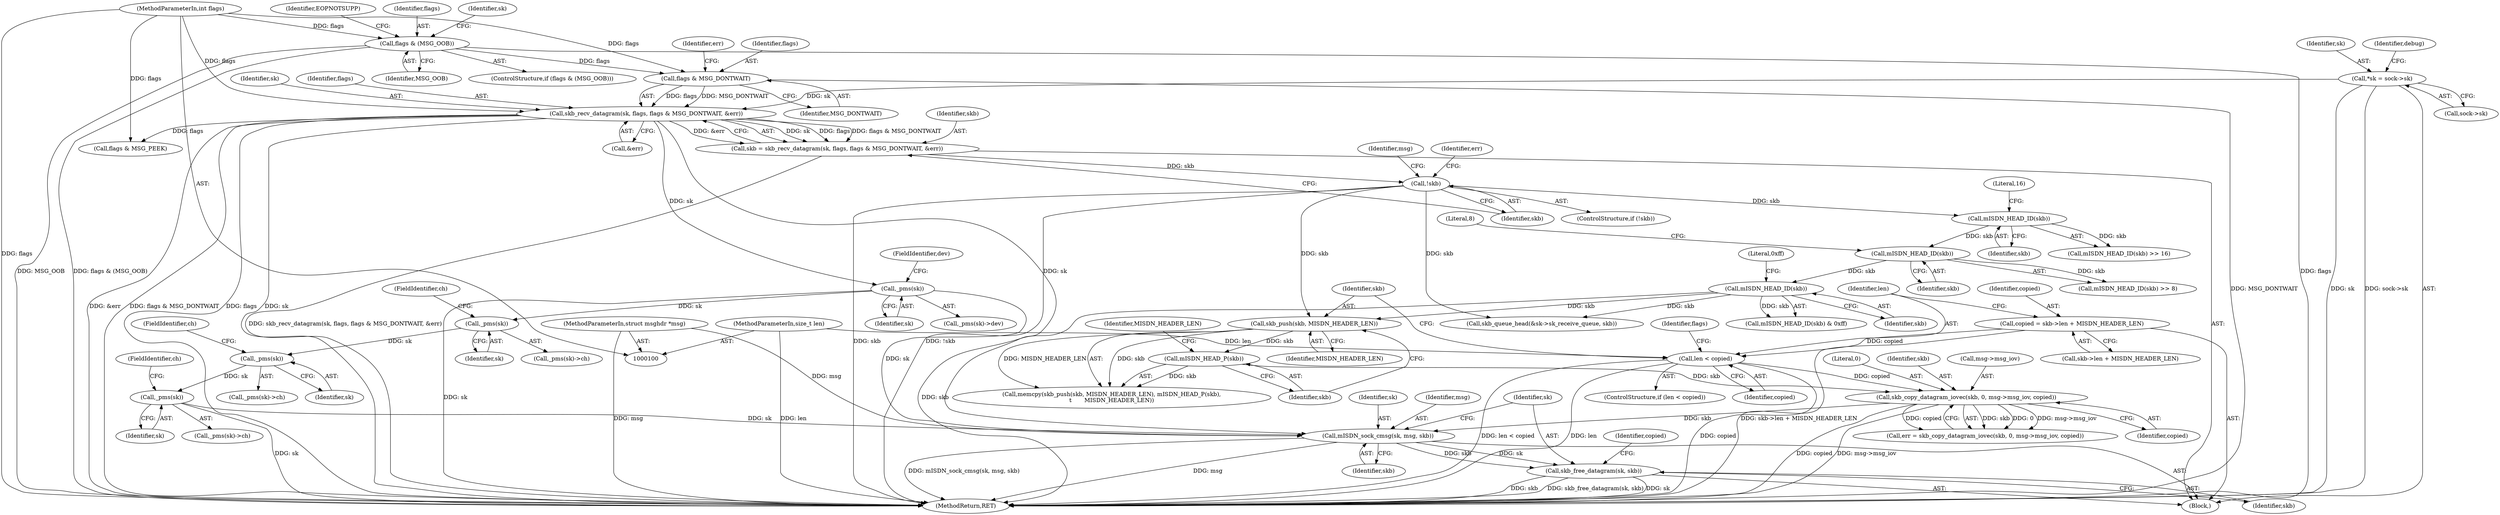 digraph "0_linux_f3d3342602f8bcbf37d7c46641cb9bca7618eb1c_1@API" {
"1000329" [label="(Call,skb_free_datagram(sk, skb))"];
"1000325" [label="(Call,mISDN_sock_cmsg(sk, msg, skb))"];
"1000184" [label="(Call,_pms(sk))"];
"1000139" [label="(Call,skb_recv_datagram(sk, flags, flags & MSG_DONTWAIT, &err))"];
"1000109" [label="(Call,*sk = sock->sk)"];
"1000142" [label="(Call,flags & MSG_DONTWAIT)"];
"1000123" [label="(Call,flags & (MSG_OOB))"];
"1000105" [label="(MethodParameterIn,int flags)"];
"1000261" [label="(Call,_pms(sk))"];
"1000248" [label="(Call,_pms(sk))"];
"1000237" [label="(Call,_pms(sk))"];
"1000103" [label="(MethodParameterIn,struct msghdr *msg)"];
"1000318" [label="(Call,skb_copy_datagram_iovec(skb, 0, msg->msg_iov, copied))"];
"1000313" [label="(Call,mISDN_HEAD_P(skb))"];
"1000310" [label="(Call,skb_push(skb, MISDN_HEADER_LEN))"];
"1000226" [label="(Call,mISDN_HEAD_ID(skb))"];
"1000217" [label="(Call,mISDN_HEAD_ID(skb))"];
"1000207" [label="(Call,mISDN_HEAD_ID(skb))"];
"1000148" [label="(Call,!skb)"];
"1000137" [label="(Call,skb = skb_recv_datagram(sk, flags, flags & MSG_DONTWAIT, &err))"];
"1000286" [label="(Call,len < copied)"];
"1000104" [label="(MethodParameterIn,size_t len)"];
"1000278" [label="(Call,copied = skb->len + MISDN_HEADER_LEN)"];
"1000285" [label="(ControlStructure,if (len < copied))"];
"1000183" [label="(Call,_pms(sk)->dev)"];
"1000111" [label="(Call,sock->sk)"];
"1000250" [label="(FieldIdentifier,ch)"];
"1000324" [label="(Identifier,copied)"];
"1000217" [label="(Call,mISDN_HEAD_ID(skb))"];
"1000311" [label="(Identifier,skb)"];
"1000326" [label="(Identifier,sk)"];
"1000315" [label="(Identifier,MISDN_HEADER_LEN)"];
"1000139" [label="(Call,skb_recv_datagram(sk, flags, flags & MSG_DONTWAIT, &err))"];
"1000123" [label="(Call,flags & (MSG_OOB))"];
"1000110" [label="(Identifier,sk)"];
"1000155" [label="(Identifier,msg)"];
"1000278" [label="(Call,copied = skb->len + MISDN_HEADER_LEN)"];
"1000138" [label="(Identifier,skb)"];
"1000261" [label="(Call,_pms(sk))"];
"1000238" [label="(Identifier,sk)"];
"1000144" [label="(Identifier,MSG_DONTWAIT)"];
"1000320" [label="(Literal,0)"];
"1000292" [label="(Identifier,flags)"];
"1000330" [label="(Identifier,sk)"];
"1000287" [label="(Identifier,len)"];
"1000185" [label="(Identifier,sk)"];
"1000120" [label="(Identifier,debug)"];
"1000236" [label="(Call,_pms(sk)->ch)"];
"1000237" [label="(Call,_pms(sk))"];
"1000327" [label="(Identifier,msg)"];
"1000260" [label="(Call,_pms(sk)->ch)"];
"1000216" [label="(Call,mISDN_HEAD_ID(skb) >> 8)"];
"1000228" [label="(Literal,0xff)"];
"1000239" [label="(FieldIdentifier,ch)"];
"1000286" [label="(Call,len < copied)"];
"1000105" [label="(MethodParameterIn,int flags)"];
"1000124" [label="(Identifier,flags)"];
"1000288" [label="(Identifier,copied)"];
"1000226" [label="(Call,mISDN_HEAD_ID(skb))"];
"1000319" [label="(Identifier,skb)"];
"1000106" [label="(Block,)"];
"1000316" [label="(Call,err = skb_copy_datagram_iovec(skb, 0, msg->msg_iov, copied))"];
"1000247" [label="(Call,_pms(sk)->ch)"];
"1000249" [label="(Identifier,sk)"];
"1000109" [label="(Call,*sk = sock->sk)"];
"1000313" [label="(Call,mISDN_HEAD_P(skb))"];
"1000209" [label="(Literal,16)"];
"1000219" [label="(Literal,8)"];
"1000314" [label="(Identifier,skb)"];
"1000151" [label="(Identifier,err)"];
"1000332" [label="(Identifier,copied)"];
"1000328" [label="(Identifier,skb)"];
"1000218" [label="(Identifier,skb)"];
"1000300" [label="(Call,skb_queue_head(&sk->sk_receive_queue, skb))"];
"1000312" [label="(Identifier,MISDN_HEADER_LEN)"];
"1000137" [label="(Call,skb = skb_recv_datagram(sk, flags, flags & MSG_DONTWAIT, &err))"];
"1000132" [label="(Identifier,sk)"];
"1000186" [label="(FieldIdentifier,dev)"];
"1000125" [label="(Identifier,MSG_OOB)"];
"1000280" [label="(Call,skb->len + MISDN_HEADER_LEN)"];
"1000310" [label="(Call,skb_push(skb, MISDN_HEADER_LEN))"];
"1000206" [label="(Call,mISDN_HEAD_ID(skb) >> 16)"];
"1000104" [label="(MethodParameterIn,size_t len)"];
"1000208" [label="(Identifier,skb)"];
"1000333" [label="(MethodReturn,RET)"];
"1000140" [label="(Identifier,sk)"];
"1000141" [label="(Identifier,flags)"];
"1000128" [label="(Identifier,EOPNOTSUPP)"];
"1000143" [label="(Identifier,flags)"];
"1000279" [label="(Identifier,copied)"];
"1000227" [label="(Identifier,skb)"];
"1000309" [label="(Call,memcpy(skb_push(skb, MISDN_HEADER_LEN), mISDN_HEAD_P(skb),\n\t       MISDN_HEADER_LEN))"];
"1000318" [label="(Call,skb_copy_datagram_iovec(skb, 0, msg->msg_iov, copied))"];
"1000263" [label="(FieldIdentifier,ch)"];
"1000331" [label="(Identifier,skb)"];
"1000149" [label="(Identifier,skb)"];
"1000291" [label="(Call,flags & MSG_PEEK)"];
"1000248" [label="(Call,_pms(sk))"];
"1000207" [label="(Call,mISDN_HEAD_ID(skb))"];
"1000184" [label="(Call,_pms(sk))"];
"1000145" [label="(Call,&err)"];
"1000225" [label="(Call,mISDN_HEAD_ID(skb) & 0xff)"];
"1000329" [label="(Call,skb_free_datagram(sk, skb))"];
"1000262" [label="(Identifier,sk)"];
"1000148" [label="(Call,!skb)"];
"1000321" [label="(Call,msg->msg_iov)"];
"1000325" [label="(Call,mISDN_sock_cmsg(sk, msg, skb))"];
"1000103" [label="(MethodParameterIn,struct msghdr *msg)"];
"1000146" [label="(Identifier,err)"];
"1000147" [label="(ControlStructure,if (!skb))"];
"1000142" [label="(Call,flags & MSG_DONTWAIT)"];
"1000122" [label="(ControlStructure,if (flags & (MSG_OOB)))"];
"1000329" -> "1000106"  [label="AST: "];
"1000329" -> "1000331"  [label="CFG: "];
"1000330" -> "1000329"  [label="AST: "];
"1000331" -> "1000329"  [label="AST: "];
"1000332" -> "1000329"  [label="CFG: "];
"1000329" -> "1000333"  [label="DDG: skb"];
"1000329" -> "1000333"  [label="DDG: skb_free_datagram(sk, skb)"];
"1000329" -> "1000333"  [label="DDG: sk"];
"1000325" -> "1000329"  [label="DDG: sk"];
"1000325" -> "1000329"  [label="DDG: skb"];
"1000325" -> "1000106"  [label="AST: "];
"1000325" -> "1000328"  [label="CFG: "];
"1000326" -> "1000325"  [label="AST: "];
"1000327" -> "1000325"  [label="AST: "];
"1000328" -> "1000325"  [label="AST: "];
"1000330" -> "1000325"  [label="CFG: "];
"1000325" -> "1000333"  [label="DDG: mISDN_sock_cmsg(sk, msg, skb)"];
"1000325" -> "1000333"  [label="DDG: msg"];
"1000184" -> "1000325"  [label="DDG: sk"];
"1000139" -> "1000325"  [label="DDG: sk"];
"1000261" -> "1000325"  [label="DDG: sk"];
"1000103" -> "1000325"  [label="DDG: msg"];
"1000318" -> "1000325"  [label="DDG: skb"];
"1000184" -> "1000183"  [label="AST: "];
"1000184" -> "1000185"  [label="CFG: "];
"1000185" -> "1000184"  [label="AST: "];
"1000186" -> "1000184"  [label="CFG: "];
"1000184" -> "1000333"  [label="DDG: sk"];
"1000139" -> "1000184"  [label="DDG: sk"];
"1000184" -> "1000237"  [label="DDG: sk"];
"1000139" -> "1000137"  [label="AST: "];
"1000139" -> "1000145"  [label="CFG: "];
"1000140" -> "1000139"  [label="AST: "];
"1000141" -> "1000139"  [label="AST: "];
"1000142" -> "1000139"  [label="AST: "];
"1000145" -> "1000139"  [label="AST: "];
"1000137" -> "1000139"  [label="CFG: "];
"1000139" -> "1000333"  [label="DDG: flags & MSG_DONTWAIT"];
"1000139" -> "1000333"  [label="DDG: flags"];
"1000139" -> "1000333"  [label="DDG: sk"];
"1000139" -> "1000333"  [label="DDG: &err"];
"1000139" -> "1000137"  [label="DDG: sk"];
"1000139" -> "1000137"  [label="DDG: flags"];
"1000139" -> "1000137"  [label="DDG: flags & MSG_DONTWAIT"];
"1000139" -> "1000137"  [label="DDG: &err"];
"1000109" -> "1000139"  [label="DDG: sk"];
"1000142" -> "1000139"  [label="DDG: flags"];
"1000142" -> "1000139"  [label="DDG: MSG_DONTWAIT"];
"1000105" -> "1000139"  [label="DDG: flags"];
"1000139" -> "1000291"  [label="DDG: flags"];
"1000109" -> "1000106"  [label="AST: "];
"1000109" -> "1000111"  [label="CFG: "];
"1000110" -> "1000109"  [label="AST: "];
"1000111" -> "1000109"  [label="AST: "];
"1000120" -> "1000109"  [label="CFG: "];
"1000109" -> "1000333"  [label="DDG: sk"];
"1000109" -> "1000333"  [label="DDG: sock->sk"];
"1000142" -> "1000144"  [label="CFG: "];
"1000143" -> "1000142"  [label="AST: "];
"1000144" -> "1000142"  [label="AST: "];
"1000146" -> "1000142"  [label="CFG: "];
"1000142" -> "1000333"  [label="DDG: MSG_DONTWAIT"];
"1000123" -> "1000142"  [label="DDG: flags"];
"1000105" -> "1000142"  [label="DDG: flags"];
"1000123" -> "1000122"  [label="AST: "];
"1000123" -> "1000125"  [label="CFG: "];
"1000124" -> "1000123"  [label="AST: "];
"1000125" -> "1000123"  [label="AST: "];
"1000128" -> "1000123"  [label="CFG: "];
"1000132" -> "1000123"  [label="CFG: "];
"1000123" -> "1000333"  [label="DDG: MSG_OOB"];
"1000123" -> "1000333"  [label="DDG: flags & (MSG_OOB)"];
"1000123" -> "1000333"  [label="DDG: flags"];
"1000105" -> "1000123"  [label="DDG: flags"];
"1000105" -> "1000100"  [label="AST: "];
"1000105" -> "1000333"  [label="DDG: flags"];
"1000105" -> "1000291"  [label="DDG: flags"];
"1000261" -> "1000260"  [label="AST: "];
"1000261" -> "1000262"  [label="CFG: "];
"1000262" -> "1000261"  [label="AST: "];
"1000263" -> "1000261"  [label="CFG: "];
"1000261" -> "1000333"  [label="DDG: sk"];
"1000248" -> "1000261"  [label="DDG: sk"];
"1000248" -> "1000247"  [label="AST: "];
"1000248" -> "1000249"  [label="CFG: "];
"1000249" -> "1000248"  [label="AST: "];
"1000250" -> "1000248"  [label="CFG: "];
"1000237" -> "1000248"  [label="DDG: sk"];
"1000237" -> "1000236"  [label="AST: "];
"1000237" -> "1000238"  [label="CFG: "];
"1000238" -> "1000237"  [label="AST: "];
"1000239" -> "1000237"  [label="CFG: "];
"1000103" -> "1000100"  [label="AST: "];
"1000103" -> "1000333"  [label="DDG: msg"];
"1000318" -> "1000316"  [label="AST: "];
"1000318" -> "1000324"  [label="CFG: "];
"1000319" -> "1000318"  [label="AST: "];
"1000320" -> "1000318"  [label="AST: "];
"1000321" -> "1000318"  [label="AST: "];
"1000324" -> "1000318"  [label="AST: "];
"1000316" -> "1000318"  [label="CFG: "];
"1000318" -> "1000333"  [label="DDG: copied"];
"1000318" -> "1000333"  [label="DDG: msg->msg_iov"];
"1000318" -> "1000316"  [label="DDG: skb"];
"1000318" -> "1000316"  [label="DDG: 0"];
"1000318" -> "1000316"  [label="DDG: msg->msg_iov"];
"1000318" -> "1000316"  [label="DDG: copied"];
"1000313" -> "1000318"  [label="DDG: skb"];
"1000286" -> "1000318"  [label="DDG: copied"];
"1000313" -> "1000309"  [label="AST: "];
"1000313" -> "1000314"  [label="CFG: "];
"1000314" -> "1000313"  [label="AST: "];
"1000315" -> "1000313"  [label="CFG: "];
"1000313" -> "1000309"  [label="DDG: skb"];
"1000310" -> "1000313"  [label="DDG: skb"];
"1000310" -> "1000309"  [label="AST: "];
"1000310" -> "1000312"  [label="CFG: "];
"1000311" -> "1000310"  [label="AST: "];
"1000312" -> "1000310"  [label="AST: "];
"1000314" -> "1000310"  [label="CFG: "];
"1000310" -> "1000309"  [label="DDG: skb"];
"1000310" -> "1000309"  [label="DDG: MISDN_HEADER_LEN"];
"1000226" -> "1000310"  [label="DDG: skb"];
"1000148" -> "1000310"  [label="DDG: skb"];
"1000226" -> "1000225"  [label="AST: "];
"1000226" -> "1000227"  [label="CFG: "];
"1000227" -> "1000226"  [label="AST: "];
"1000228" -> "1000226"  [label="CFG: "];
"1000226" -> "1000333"  [label="DDG: skb"];
"1000226" -> "1000225"  [label="DDG: skb"];
"1000217" -> "1000226"  [label="DDG: skb"];
"1000226" -> "1000300"  [label="DDG: skb"];
"1000217" -> "1000216"  [label="AST: "];
"1000217" -> "1000218"  [label="CFG: "];
"1000218" -> "1000217"  [label="AST: "];
"1000219" -> "1000217"  [label="CFG: "];
"1000217" -> "1000216"  [label="DDG: skb"];
"1000207" -> "1000217"  [label="DDG: skb"];
"1000207" -> "1000206"  [label="AST: "];
"1000207" -> "1000208"  [label="CFG: "];
"1000208" -> "1000207"  [label="AST: "];
"1000209" -> "1000207"  [label="CFG: "];
"1000207" -> "1000206"  [label="DDG: skb"];
"1000148" -> "1000207"  [label="DDG: skb"];
"1000148" -> "1000147"  [label="AST: "];
"1000148" -> "1000149"  [label="CFG: "];
"1000149" -> "1000148"  [label="AST: "];
"1000151" -> "1000148"  [label="CFG: "];
"1000155" -> "1000148"  [label="CFG: "];
"1000148" -> "1000333"  [label="DDG: skb"];
"1000148" -> "1000333"  [label="DDG: !skb"];
"1000137" -> "1000148"  [label="DDG: skb"];
"1000148" -> "1000300"  [label="DDG: skb"];
"1000137" -> "1000106"  [label="AST: "];
"1000138" -> "1000137"  [label="AST: "];
"1000149" -> "1000137"  [label="CFG: "];
"1000137" -> "1000333"  [label="DDG: skb_recv_datagram(sk, flags, flags & MSG_DONTWAIT, &err)"];
"1000286" -> "1000285"  [label="AST: "];
"1000286" -> "1000288"  [label="CFG: "];
"1000287" -> "1000286"  [label="AST: "];
"1000288" -> "1000286"  [label="AST: "];
"1000292" -> "1000286"  [label="CFG: "];
"1000311" -> "1000286"  [label="CFG: "];
"1000286" -> "1000333"  [label="DDG: len < copied"];
"1000286" -> "1000333"  [label="DDG: len"];
"1000286" -> "1000333"  [label="DDG: copied"];
"1000104" -> "1000286"  [label="DDG: len"];
"1000278" -> "1000286"  [label="DDG: copied"];
"1000104" -> "1000100"  [label="AST: "];
"1000104" -> "1000333"  [label="DDG: len"];
"1000278" -> "1000106"  [label="AST: "];
"1000278" -> "1000280"  [label="CFG: "];
"1000279" -> "1000278"  [label="AST: "];
"1000280" -> "1000278"  [label="AST: "];
"1000287" -> "1000278"  [label="CFG: "];
"1000278" -> "1000333"  [label="DDG: skb->len + MISDN_HEADER_LEN"];
}
